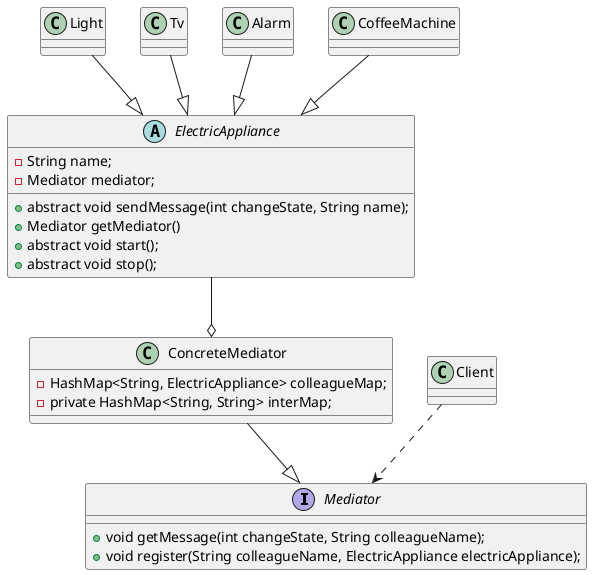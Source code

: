 @startuml

interface Mediator {
    + void getMessage(int changeState, String colleagueName);
    + void register(String colleagueName, ElectricAppliance electricAppliance);
}


abstract class ElectricAppliance{
    - String name;
    - Mediator mediator;
    + abstract void sendMessage(int changeState, String name);
    + Mediator getMediator()
    + abstract void start();
    + abstract void stop();
}

class Light
class Tv
class Alarm
class CoffeeMachine

class ConcreteMediator{
     - HashMap<String, ElectricAppliance> colleagueMap;
     - private HashMap<String, String> interMap;
}

class Client

ConcreteMediator --|> Mediator
Light --|> ElectricAppliance
Tv --|> ElectricAppliance
Alarm --|> ElectricAppliance
CoffeeMachine --|> ElectricAppliance
ElectricAppliance --o ConcreteMediator
Client ..> Mediator
@enduml